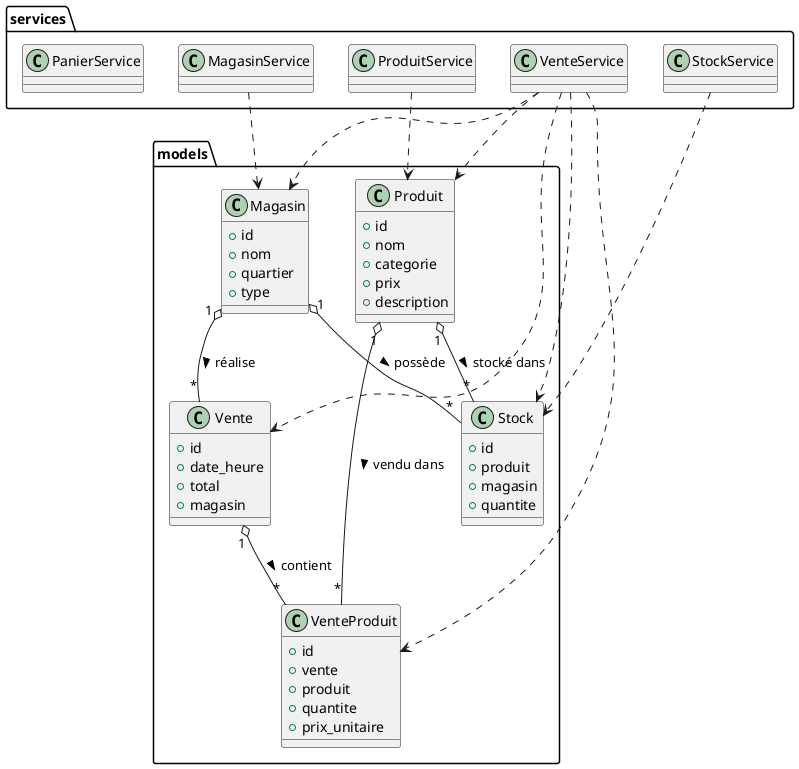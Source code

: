 @startuml

package "models" {
    class Magasin {
        +id
        +nom
        +quartier
        +type
    }
    class Produit {
        +id
        +nom
        +categorie
        +prix
        +description
    }
    class Stock {
        +id
        +produit
        +magasin
        +quantite
    }
    class Vente {
        +id
        +date_heure
        +total
        +magasin
    }
    class VenteProduit {
        +id
        +vente
        +produit
        +quantite
        +prix_unitaire
    }
}

package "services" {
    class MagasinService
    class ProduitService
    class StockService
    class VenteService
    class PanierService
}

' Relations entre modèles
Magasin "1" o-- "*" Stock : possède >
Produit "1" o-- "*" Stock : stocké dans >
Magasin "1" o-- "*" Vente : réalise >
Vente "1" o-- "*" VenteProduit : contient >
Produit "1" o-- "*" VenteProduit : vendu dans >

' Services accèdent aux modèles
MagasinService ..> Magasin
ProduitService ..> Produit
StockService ..> Stock
VenteService ..> Vente
VenteService ..> VenteProduit
VenteService ..> Produit
VenteService ..> Stock
VenteService ..> Magasin

@enduml